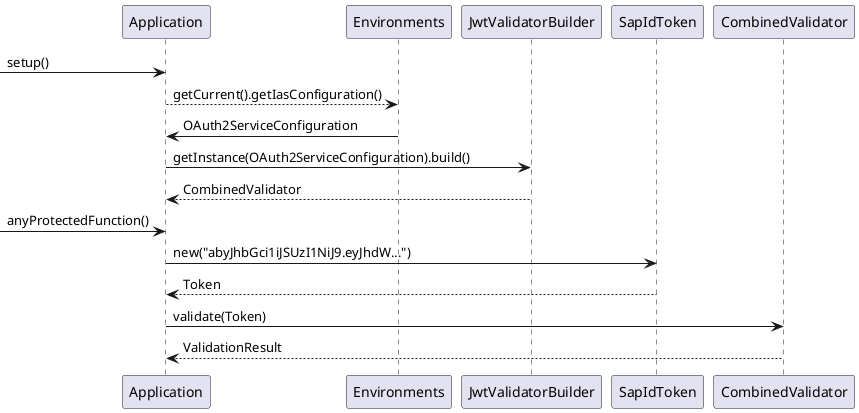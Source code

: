 @startuml
-> Application: setup()
Application --> Environments: getCurrent().getIasConfiguration()

Environments -> Application: OAuth2ServiceConfiguration

Application -> JwtValidatorBuilder: getInstance(OAuth2ServiceConfiguration).build()
JwtValidatorBuilder --> Application: CombinedValidator

-> Application: anyProtectedFunction()


Application -> SapIdToken: new("abyJhbGci1iJSUzI1NiJ9.eyJhdW...")
SapIdToken --> Application: Token

Application -> CombinedValidator: validate(Token)
CombinedValidator --> Application: ValidationResult
@enduml


